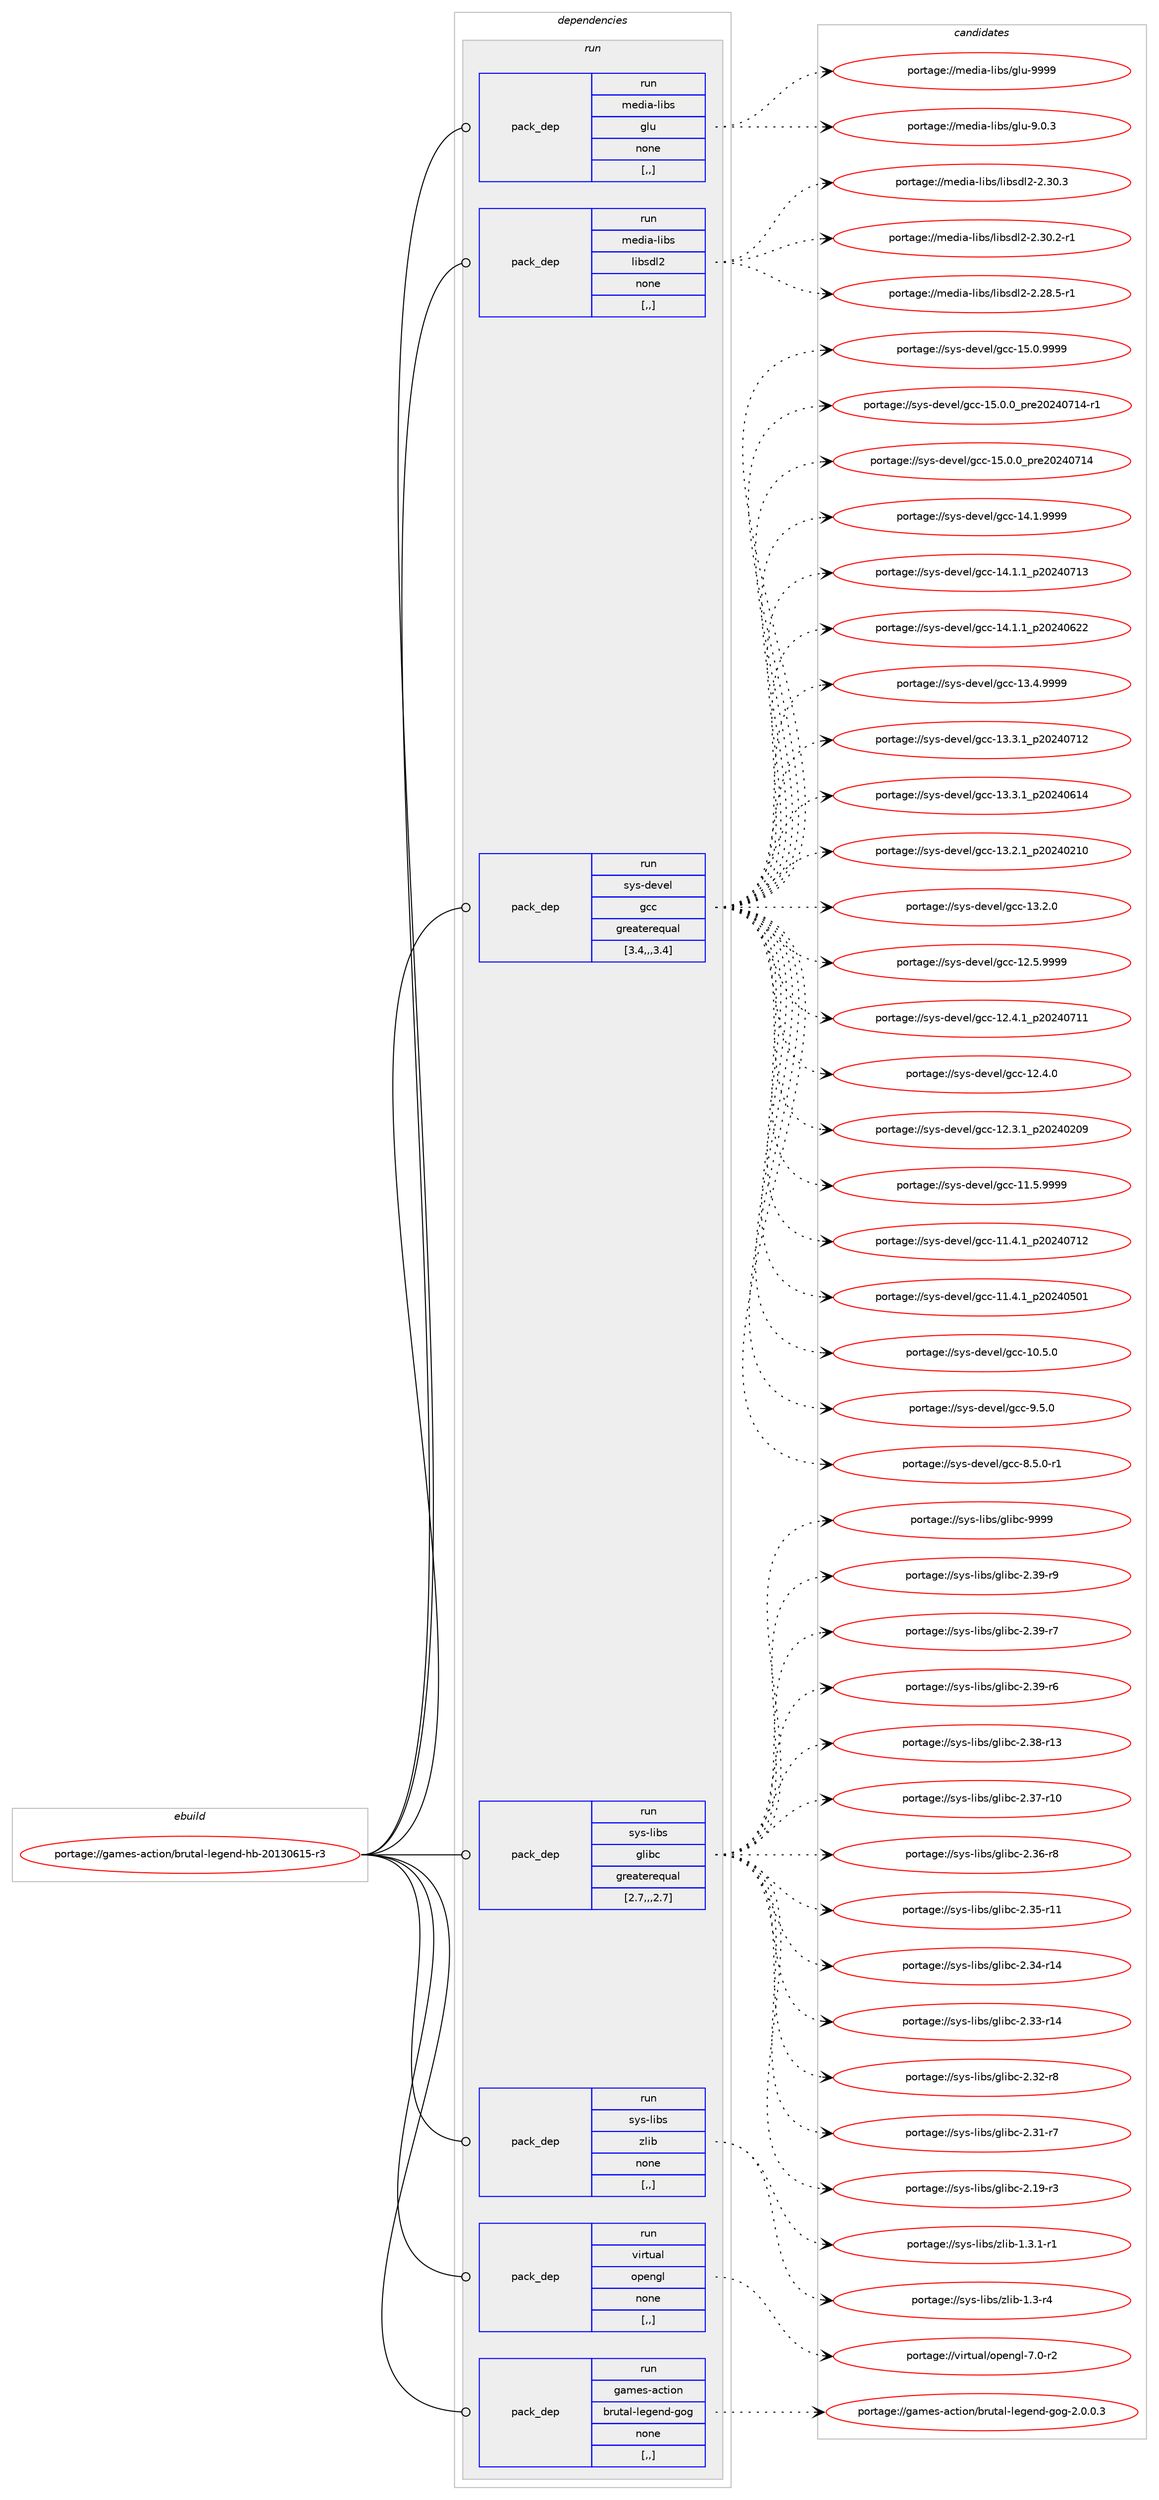 digraph prolog {

# *************
# Graph options
# *************

newrank=true;
concentrate=true;
compound=true;
graph [rankdir=LR,fontname=Helvetica,fontsize=10,ranksep=1.5];#, ranksep=2.5, nodesep=0.2];
edge  [arrowhead=vee];
node  [fontname=Helvetica,fontsize=10];

# **********
# The ebuild
# **********

subgraph cluster_leftcol {
color=gray;
label=<<i>ebuild</i>>;
id [label="portage://games-action/brutal-legend-hb-20130615-r3", color=red, width=4, href="../games-action/brutal-legend-hb-20130615-r3.svg"];
}

# ****************
# The dependencies
# ****************

subgraph cluster_midcol {
color=gray;
label=<<i>dependencies</i>>;
subgraph cluster_compile {
fillcolor="#eeeeee";
style=filled;
label=<<i>compile</i>>;
}
subgraph cluster_compileandrun {
fillcolor="#eeeeee";
style=filled;
label=<<i>compile and run</i>>;
}
subgraph cluster_run {
fillcolor="#eeeeee";
style=filled;
label=<<i>run</i>>;
subgraph pack158854 {
dependency222920 [label=<<TABLE BORDER="0" CELLBORDER="1" CELLSPACING="0" CELLPADDING="4" WIDTH="220"><TR><TD ROWSPAN="6" CELLPADDING="30">pack_dep</TD></TR><TR><TD WIDTH="110">run</TD></TR><TR><TD>media-libs</TD></TR><TR><TD>glu</TD></TR><TR><TD>none</TD></TR><TR><TD>[,,]</TD></TR></TABLE>>, shape=none, color=blue];
}
id:e -> dependency222920:w [weight=20,style="solid",arrowhead="odot"];
subgraph pack158855 {
dependency222921 [label=<<TABLE BORDER="0" CELLBORDER="1" CELLSPACING="0" CELLPADDING="4" WIDTH="220"><TR><TD ROWSPAN="6" CELLPADDING="30">pack_dep</TD></TR><TR><TD WIDTH="110">run</TD></TR><TR><TD>media-libs</TD></TR><TR><TD>libsdl2</TD></TR><TR><TD>none</TD></TR><TR><TD>[,,]</TD></TR></TABLE>>, shape=none, color=blue];
}
id:e -> dependency222921:w [weight=20,style="solid",arrowhead="odot"];
subgraph pack158856 {
dependency222922 [label=<<TABLE BORDER="0" CELLBORDER="1" CELLSPACING="0" CELLPADDING="4" WIDTH="220"><TR><TD ROWSPAN="6" CELLPADDING="30">pack_dep</TD></TR><TR><TD WIDTH="110">run</TD></TR><TR><TD>sys-devel</TD></TR><TR><TD>gcc</TD></TR><TR><TD>greaterequal</TD></TR><TR><TD>[3.4,,,3.4]</TD></TR></TABLE>>, shape=none, color=blue];
}
id:e -> dependency222922:w [weight=20,style="solid",arrowhead="odot"];
subgraph pack158857 {
dependency222923 [label=<<TABLE BORDER="0" CELLBORDER="1" CELLSPACING="0" CELLPADDING="4" WIDTH="220"><TR><TD ROWSPAN="6" CELLPADDING="30">pack_dep</TD></TR><TR><TD WIDTH="110">run</TD></TR><TR><TD>sys-libs</TD></TR><TR><TD>glibc</TD></TR><TR><TD>greaterequal</TD></TR><TR><TD>[2.7,,,2.7]</TD></TR></TABLE>>, shape=none, color=blue];
}
id:e -> dependency222923:w [weight=20,style="solid",arrowhead="odot"];
subgraph pack158858 {
dependency222924 [label=<<TABLE BORDER="0" CELLBORDER="1" CELLSPACING="0" CELLPADDING="4" WIDTH="220"><TR><TD ROWSPAN="6" CELLPADDING="30">pack_dep</TD></TR><TR><TD WIDTH="110">run</TD></TR><TR><TD>sys-libs</TD></TR><TR><TD>zlib</TD></TR><TR><TD>none</TD></TR><TR><TD>[,,]</TD></TR></TABLE>>, shape=none, color=blue];
}
id:e -> dependency222924:w [weight=20,style="solid",arrowhead="odot"];
subgraph pack158859 {
dependency222925 [label=<<TABLE BORDER="0" CELLBORDER="1" CELLSPACING="0" CELLPADDING="4" WIDTH="220"><TR><TD ROWSPAN="6" CELLPADDING="30">pack_dep</TD></TR><TR><TD WIDTH="110">run</TD></TR><TR><TD>virtual</TD></TR><TR><TD>opengl</TD></TR><TR><TD>none</TD></TR><TR><TD>[,,]</TD></TR></TABLE>>, shape=none, color=blue];
}
id:e -> dependency222925:w [weight=20,style="solid",arrowhead="odot"];
subgraph pack158860 {
dependency222926 [label=<<TABLE BORDER="0" CELLBORDER="1" CELLSPACING="0" CELLPADDING="4" WIDTH="220"><TR><TD ROWSPAN="6" CELLPADDING="30">pack_dep</TD></TR><TR><TD WIDTH="110">run</TD></TR><TR><TD>games-action</TD></TR><TR><TD>brutal-legend-gog</TD></TR><TR><TD>none</TD></TR><TR><TD>[,,]</TD></TR></TABLE>>, shape=none, color=blue];
}
id:e -> dependency222926:w [weight=20,style="solid",arrowhead="odot"];
}
}

# **************
# The candidates
# **************

subgraph cluster_choices {
rank=same;
color=gray;
label=<<i>candidates</i>>;

subgraph choice158854 {
color=black;
nodesep=1;
choice109101100105974510810598115471031081174557575757 [label="portage://media-libs/glu-9999", color=red, width=4,href="../media-libs/glu-9999.svg"];
choice10910110010597451081059811547103108117455746484651 [label="portage://media-libs/glu-9.0.3", color=red, width=4,href="../media-libs/glu-9.0.3.svg"];
dependency222920:e -> choice109101100105974510810598115471031081174557575757:w [style=dotted,weight="100"];
dependency222920:e -> choice10910110010597451081059811547103108117455746484651:w [style=dotted,weight="100"];
}
subgraph choice158855 {
color=black;
nodesep=1;
choice10910110010597451081059811547108105981151001085045504651484651 [label="portage://media-libs/libsdl2-2.30.3", color=red, width=4,href="../media-libs/libsdl2-2.30.3.svg"];
choice109101100105974510810598115471081059811510010850455046514846504511449 [label="portage://media-libs/libsdl2-2.30.2-r1", color=red, width=4,href="../media-libs/libsdl2-2.30.2-r1.svg"];
choice109101100105974510810598115471081059811510010850455046505646534511449 [label="portage://media-libs/libsdl2-2.28.5-r1", color=red, width=4,href="../media-libs/libsdl2-2.28.5-r1.svg"];
dependency222921:e -> choice10910110010597451081059811547108105981151001085045504651484651:w [style=dotted,weight="100"];
dependency222921:e -> choice109101100105974510810598115471081059811510010850455046514846504511449:w [style=dotted,weight="100"];
dependency222921:e -> choice109101100105974510810598115471081059811510010850455046505646534511449:w [style=dotted,weight="100"];
}
subgraph choice158856 {
color=black;
nodesep=1;
choice1151211154510010111810110847103999945495346484657575757 [label="portage://sys-devel/gcc-15.0.9999", color=red, width=4,href="../sys-devel/gcc-15.0.9999.svg"];
choice11512111545100101118101108471039999454953464846489511211410150485052485549524511449 [label="portage://sys-devel/gcc-15.0.0_pre20240714-r1", color=red, width=4,href="../sys-devel/gcc-15.0.0_pre20240714-r1.svg"];
choice1151211154510010111810110847103999945495346484648951121141015048505248554952 [label="portage://sys-devel/gcc-15.0.0_pre20240714", color=red, width=4,href="../sys-devel/gcc-15.0.0_pre20240714.svg"];
choice1151211154510010111810110847103999945495246494657575757 [label="portage://sys-devel/gcc-14.1.9999", color=red, width=4,href="../sys-devel/gcc-14.1.9999.svg"];
choice1151211154510010111810110847103999945495246494649951125048505248554951 [label="portage://sys-devel/gcc-14.1.1_p20240713", color=red, width=4,href="../sys-devel/gcc-14.1.1_p20240713.svg"];
choice1151211154510010111810110847103999945495246494649951125048505248545050 [label="portage://sys-devel/gcc-14.1.1_p20240622", color=red, width=4,href="../sys-devel/gcc-14.1.1_p20240622.svg"];
choice1151211154510010111810110847103999945495146524657575757 [label="portage://sys-devel/gcc-13.4.9999", color=red, width=4,href="../sys-devel/gcc-13.4.9999.svg"];
choice1151211154510010111810110847103999945495146514649951125048505248554950 [label="portage://sys-devel/gcc-13.3.1_p20240712", color=red, width=4,href="../sys-devel/gcc-13.3.1_p20240712.svg"];
choice1151211154510010111810110847103999945495146514649951125048505248544952 [label="portage://sys-devel/gcc-13.3.1_p20240614", color=red, width=4,href="../sys-devel/gcc-13.3.1_p20240614.svg"];
choice1151211154510010111810110847103999945495146504649951125048505248504948 [label="portage://sys-devel/gcc-13.2.1_p20240210", color=red, width=4,href="../sys-devel/gcc-13.2.1_p20240210.svg"];
choice1151211154510010111810110847103999945495146504648 [label="portage://sys-devel/gcc-13.2.0", color=red, width=4,href="../sys-devel/gcc-13.2.0.svg"];
choice1151211154510010111810110847103999945495046534657575757 [label="portage://sys-devel/gcc-12.5.9999", color=red, width=4,href="../sys-devel/gcc-12.5.9999.svg"];
choice1151211154510010111810110847103999945495046524649951125048505248554949 [label="portage://sys-devel/gcc-12.4.1_p20240711", color=red, width=4,href="../sys-devel/gcc-12.4.1_p20240711.svg"];
choice1151211154510010111810110847103999945495046524648 [label="portage://sys-devel/gcc-12.4.0", color=red, width=4,href="../sys-devel/gcc-12.4.0.svg"];
choice1151211154510010111810110847103999945495046514649951125048505248504857 [label="portage://sys-devel/gcc-12.3.1_p20240209", color=red, width=4,href="../sys-devel/gcc-12.3.1_p20240209.svg"];
choice1151211154510010111810110847103999945494946534657575757 [label="portage://sys-devel/gcc-11.5.9999", color=red, width=4,href="../sys-devel/gcc-11.5.9999.svg"];
choice1151211154510010111810110847103999945494946524649951125048505248554950 [label="portage://sys-devel/gcc-11.4.1_p20240712", color=red, width=4,href="../sys-devel/gcc-11.4.1_p20240712.svg"];
choice1151211154510010111810110847103999945494946524649951125048505248534849 [label="portage://sys-devel/gcc-11.4.1_p20240501", color=red, width=4,href="../sys-devel/gcc-11.4.1_p20240501.svg"];
choice1151211154510010111810110847103999945494846534648 [label="portage://sys-devel/gcc-10.5.0", color=red, width=4,href="../sys-devel/gcc-10.5.0.svg"];
choice11512111545100101118101108471039999455746534648 [label="portage://sys-devel/gcc-9.5.0", color=red, width=4,href="../sys-devel/gcc-9.5.0.svg"];
choice115121115451001011181011084710399994556465346484511449 [label="portage://sys-devel/gcc-8.5.0-r1", color=red, width=4,href="../sys-devel/gcc-8.5.0-r1.svg"];
dependency222922:e -> choice1151211154510010111810110847103999945495346484657575757:w [style=dotted,weight="100"];
dependency222922:e -> choice11512111545100101118101108471039999454953464846489511211410150485052485549524511449:w [style=dotted,weight="100"];
dependency222922:e -> choice1151211154510010111810110847103999945495346484648951121141015048505248554952:w [style=dotted,weight="100"];
dependency222922:e -> choice1151211154510010111810110847103999945495246494657575757:w [style=dotted,weight="100"];
dependency222922:e -> choice1151211154510010111810110847103999945495246494649951125048505248554951:w [style=dotted,weight="100"];
dependency222922:e -> choice1151211154510010111810110847103999945495246494649951125048505248545050:w [style=dotted,weight="100"];
dependency222922:e -> choice1151211154510010111810110847103999945495146524657575757:w [style=dotted,weight="100"];
dependency222922:e -> choice1151211154510010111810110847103999945495146514649951125048505248554950:w [style=dotted,weight="100"];
dependency222922:e -> choice1151211154510010111810110847103999945495146514649951125048505248544952:w [style=dotted,weight="100"];
dependency222922:e -> choice1151211154510010111810110847103999945495146504649951125048505248504948:w [style=dotted,weight="100"];
dependency222922:e -> choice1151211154510010111810110847103999945495146504648:w [style=dotted,weight="100"];
dependency222922:e -> choice1151211154510010111810110847103999945495046534657575757:w [style=dotted,weight="100"];
dependency222922:e -> choice1151211154510010111810110847103999945495046524649951125048505248554949:w [style=dotted,weight="100"];
dependency222922:e -> choice1151211154510010111810110847103999945495046524648:w [style=dotted,weight="100"];
dependency222922:e -> choice1151211154510010111810110847103999945495046514649951125048505248504857:w [style=dotted,weight="100"];
dependency222922:e -> choice1151211154510010111810110847103999945494946534657575757:w [style=dotted,weight="100"];
dependency222922:e -> choice1151211154510010111810110847103999945494946524649951125048505248554950:w [style=dotted,weight="100"];
dependency222922:e -> choice1151211154510010111810110847103999945494946524649951125048505248534849:w [style=dotted,weight="100"];
dependency222922:e -> choice1151211154510010111810110847103999945494846534648:w [style=dotted,weight="100"];
dependency222922:e -> choice11512111545100101118101108471039999455746534648:w [style=dotted,weight="100"];
dependency222922:e -> choice115121115451001011181011084710399994556465346484511449:w [style=dotted,weight="100"];
}
subgraph choice158857 {
color=black;
nodesep=1;
choice11512111545108105981154710310810598994557575757 [label="portage://sys-libs/glibc-9999", color=red, width=4,href="../sys-libs/glibc-9999.svg"];
choice115121115451081059811547103108105989945504651574511457 [label="portage://sys-libs/glibc-2.39-r9", color=red, width=4,href="../sys-libs/glibc-2.39-r9.svg"];
choice115121115451081059811547103108105989945504651574511455 [label="portage://sys-libs/glibc-2.39-r7", color=red, width=4,href="../sys-libs/glibc-2.39-r7.svg"];
choice115121115451081059811547103108105989945504651574511454 [label="portage://sys-libs/glibc-2.39-r6", color=red, width=4,href="../sys-libs/glibc-2.39-r6.svg"];
choice11512111545108105981154710310810598994550465156451144951 [label="portage://sys-libs/glibc-2.38-r13", color=red, width=4,href="../sys-libs/glibc-2.38-r13.svg"];
choice11512111545108105981154710310810598994550465155451144948 [label="portage://sys-libs/glibc-2.37-r10", color=red, width=4,href="../sys-libs/glibc-2.37-r10.svg"];
choice115121115451081059811547103108105989945504651544511456 [label="portage://sys-libs/glibc-2.36-r8", color=red, width=4,href="../sys-libs/glibc-2.36-r8.svg"];
choice11512111545108105981154710310810598994550465153451144949 [label="portage://sys-libs/glibc-2.35-r11", color=red, width=4,href="../sys-libs/glibc-2.35-r11.svg"];
choice11512111545108105981154710310810598994550465152451144952 [label="portage://sys-libs/glibc-2.34-r14", color=red, width=4,href="../sys-libs/glibc-2.34-r14.svg"];
choice11512111545108105981154710310810598994550465151451144952 [label="portage://sys-libs/glibc-2.33-r14", color=red, width=4,href="../sys-libs/glibc-2.33-r14.svg"];
choice115121115451081059811547103108105989945504651504511456 [label="portage://sys-libs/glibc-2.32-r8", color=red, width=4,href="../sys-libs/glibc-2.32-r8.svg"];
choice115121115451081059811547103108105989945504651494511455 [label="portage://sys-libs/glibc-2.31-r7", color=red, width=4,href="../sys-libs/glibc-2.31-r7.svg"];
choice115121115451081059811547103108105989945504649574511451 [label="portage://sys-libs/glibc-2.19-r3", color=red, width=4,href="../sys-libs/glibc-2.19-r3.svg"];
dependency222923:e -> choice11512111545108105981154710310810598994557575757:w [style=dotted,weight="100"];
dependency222923:e -> choice115121115451081059811547103108105989945504651574511457:w [style=dotted,weight="100"];
dependency222923:e -> choice115121115451081059811547103108105989945504651574511455:w [style=dotted,weight="100"];
dependency222923:e -> choice115121115451081059811547103108105989945504651574511454:w [style=dotted,weight="100"];
dependency222923:e -> choice11512111545108105981154710310810598994550465156451144951:w [style=dotted,weight="100"];
dependency222923:e -> choice11512111545108105981154710310810598994550465155451144948:w [style=dotted,weight="100"];
dependency222923:e -> choice115121115451081059811547103108105989945504651544511456:w [style=dotted,weight="100"];
dependency222923:e -> choice11512111545108105981154710310810598994550465153451144949:w [style=dotted,weight="100"];
dependency222923:e -> choice11512111545108105981154710310810598994550465152451144952:w [style=dotted,weight="100"];
dependency222923:e -> choice11512111545108105981154710310810598994550465151451144952:w [style=dotted,weight="100"];
dependency222923:e -> choice115121115451081059811547103108105989945504651504511456:w [style=dotted,weight="100"];
dependency222923:e -> choice115121115451081059811547103108105989945504651494511455:w [style=dotted,weight="100"];
dependency222923:e -> choice115121115451081059811547103108105989945504649574511451:w [style=dotted,weight="100"];
}
subgraph choice158858 {
color=black;
nodesep=1;
choice115121115451081059811547122108105984549465146494511449 [label="portage://sys-libs/zlib-1.3.1-r1", color=red, width=4,href="../sys-libs/zlib-1.3.1-r1.svg"];
choice11512111545108105981154712210810598454946514511452 [label="portage://sys-libs/zlib-1.3-r4", color=red, width=4,href="../sys-libs/zlib-1.3-r4.svg"];
dependency222924:e -> choice115121115451081059811547122108105984549465146494511449:w [style=dotted,weight="100"];
dependency222924:e -> choice11512111545108105981154712210810598454946514511452:w [style=dotted,weight="100"];
}
subgraph choice158859 {
color=black;
nodesep=1;
choice1181051141161179710847111112101110103108455546484511450 [label="portage://virtual/opengl-7.0-r2", color=red, width=4,href="../virtual/opengl-7.0-r2.svg"];
dependency222925:e -> choice1181051141161179710847111112101110103108455546484511450:w [style=dotted,weight="100"];
}
subgraph choice158860 {
color=black;
nodesep=1;
choice1039710910111545979911610511111047981141171169710845108101103101110100451031111034550464846484651 [label="portage://games-action/brutal-legend-gog-2.0.0.3", color=red, width=4,href="../games-action/brutal-legend-gog-2.0.0.3.svg"];
dependency222926:e -> choice1039710910111545979911610511111047981141171169710845108101103101110100451031111034550464846484651:w [style=dotted,weight="100"];
}
}

}
